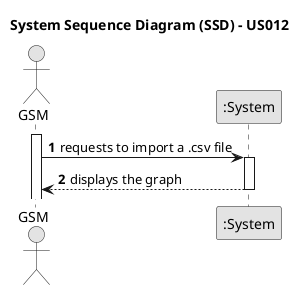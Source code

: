 @startuml
skinparam monochrome true
skinparam packageStyle rectangle
skinparam shadowing false

title System Sequence Diagram (SSD) - US012

autonumber

actor "GSM" as GSM
participant ":System" as System

activate GSM

    GSM -> System : requests to import a .csv file
    activate System


        System --> GSM : displays the graph
    deactivate System

@enduml
